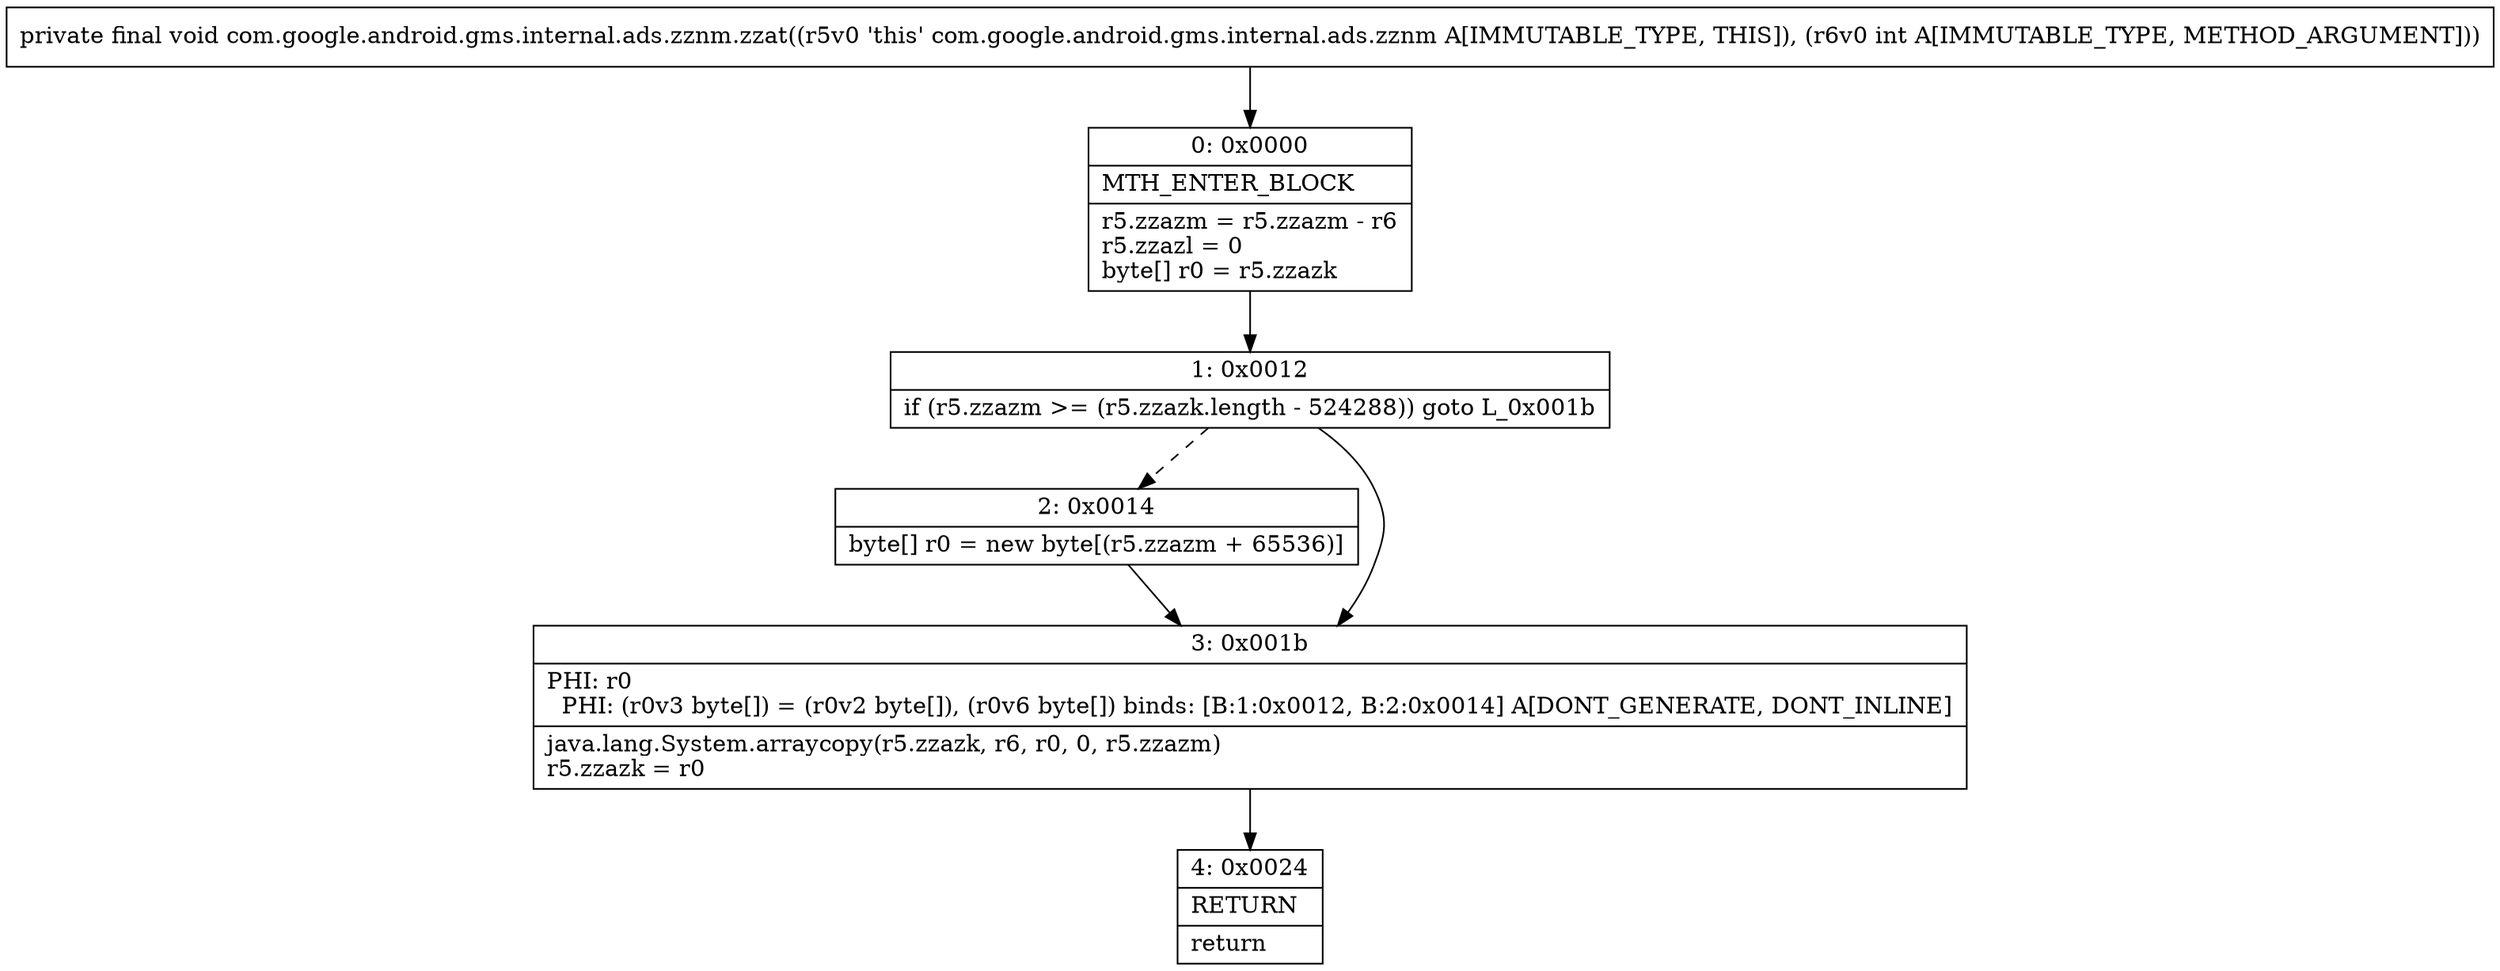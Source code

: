 digraph "CFG forcom.google.android.gms.internal.ads.zznm.zzat(I)V" {
Node_0 [shape=record,label="{0\:\ 0x0000|MTH_ENTER_BLOCK\l|r5.zzazm = r5.zzazm \- r6\lr5.zzazl = 0\lbyte[] r0 = r5.zzazk\l}"];
Node_1 [shape=record,label="{1\:\ 0x0012|if (r5.zzazm \>= (r5.zzazk.length \- 524288)) goto L_0x001b\l}"];
Node_2 [shape=record,label="{2\:\ 0x0014|byte[] r0 = new byte[(r5.zzazm + 65536)]\l}"];
Node_3 [shape=record,label="{3\:\ 0x001b|PHI: r0 \l  PHI: (r0v3 byte[]) = (r0v2 byte[]), (r0v6 byte[]) binds: [B:1:0x0012, B:2:0x0014] A[DONT_GENERATE, DONT_INLINE]\l|java.lang.System.arraycopy(r5.zzazk, r6, r0, 0, r5.zzazm)\lr5.zzazk = r0\l}"];
Node_4 [shape=record,label="{4\:\ 0x0024|RETURN\l|return\l}"];
MethodNode[shape=record,label="{private final void com.google.android.gms.internal.ads.zznm.zzat((r5v0 'this' com.google.android.gms.internal.ads.zznm A[IMMUTABLE_TYPE, THIS]), (r6v0 int A[IMMUTABLE_TYPE, METHOD_ARGUMENT])) }"];
MethodNode -> Node_0;
Node_0 -> Node_1;
Node_1 -> Node_2[style=dashed];
Node_1 -> Node_3;
Node_2 -> Node_3;
Node_3 -> Node_4;
}

